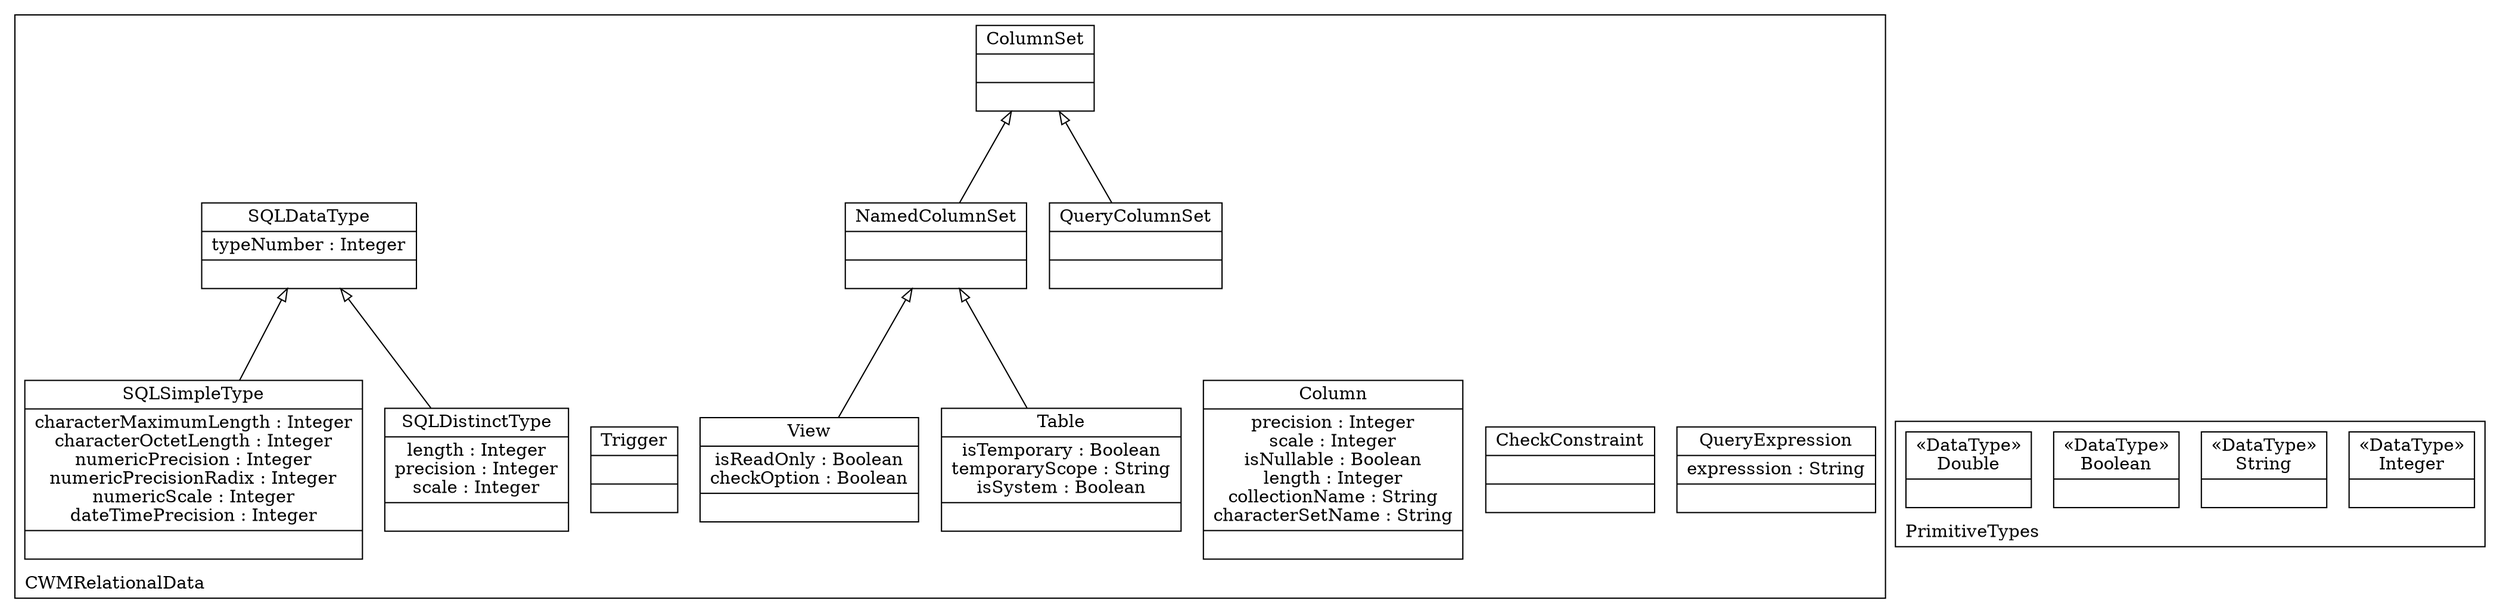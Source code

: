 digraph "KM3 Model in DOT" {
graph[rankdir=BT,labeljust=l,labelloc=t,nodeSep=0.75,compound=true];
 subgraph "cluster_CWMRelationalData"{
labelloc=t
color=black
label=CWMRelationalData
 node[shape=record];
QueryExpression[label="{QueryExpression|expresssion : String| }"]
;
 node[shape=record];
CheckConstraint[label="{CheckConstraint| | }"]
;
 node[shape=record];
Column[label="{Column|precision : Integer\nscale : Integer\nisNullable : Boolean\nlength : Integer\ncollectionName : String\ncharacterSetName : String| }"]
;
 node[shape=record];
ColumnSet[label="{ColumnSet| | }"]
;
 node[shape=record];
NamedColumnSet[label="{NamedColumnSet| | }"]
 NamedColumnSet->ColumnSet[arrowhead=onormal,group=ColumnSet,minlen=2,constraint=true,]
;
 node[shape=record];
QueryColumnSet[label="{QueryColumnSet| | }"]
 QueryColumnSet->ColumnSet[arrowhead=onormal,group=ColumnSet,minlen=2,constraint=true,]
;
 node[shape=record];
Table[label="{Table|isTemporary : Boolean\ntemporaryScope : String\nisSystem : Boolean| }"]
 Table->NamedColumnSet[arrowhead=onormal,group=NamedColumnSet,minlen=2,constraint=true,]
;
 node[shape=record];
View[label="{View|isReadOnly : Boolean\ncheckOption : Boolean| }"]
 View->NamedColumnSet[arrowhead=onormal,group=NamedColumnSet,minlen=2,constraint=true,]
;
 node[shape=record];
Trigger[label="{Trigger| | }"]
;
 node[shape=record];
SQLDataType[label="{SQLDataType|typeNumber : Integer| }"]
;
 node[shape=record];
SQLDistinctType[label="{SQLDistinctType|length : Integer\nprecision : Integer\nscale : Integer| }"]
 SQLDistinctType->SQLDataType[arrowhead=onormal,group=SQLDataType,minlen=2,constraint=true,]
;
 node[shape=record];
SQLSimpleType[label="{SQLSimpleType|characterMaximumLength : Integer\ncharacterOctetLength : Integer\nnumericPrecision : Integer\nnumericPrecisionRadix : Integer\nnumericScale : Integer\ndateTimePrecision : Integer| }"]
 SQLSimpleType->SQLDataType[arrowhead=onormal,group=SQLDataType,minlen=2,constraint=true,]
;

} subgraph "cluster_PrimitiveTypes"{
labelloc=t
color=black
label=PrimitiveTypes
 node[shape=record];
Integer[label="{&#171;DataType&#187;\nInteger|}"]
;
 node[shape=record];
String[label="{&#171;DataType&#187;\nString|}"]
;
 node[shape=record];
Boolean[label="{&#171;DataType&#187;\nBoolean|}"]
;
 node[shape=record];
Double[label="{&#171;DataType&#187;\nDouble|}"]
;

}
}